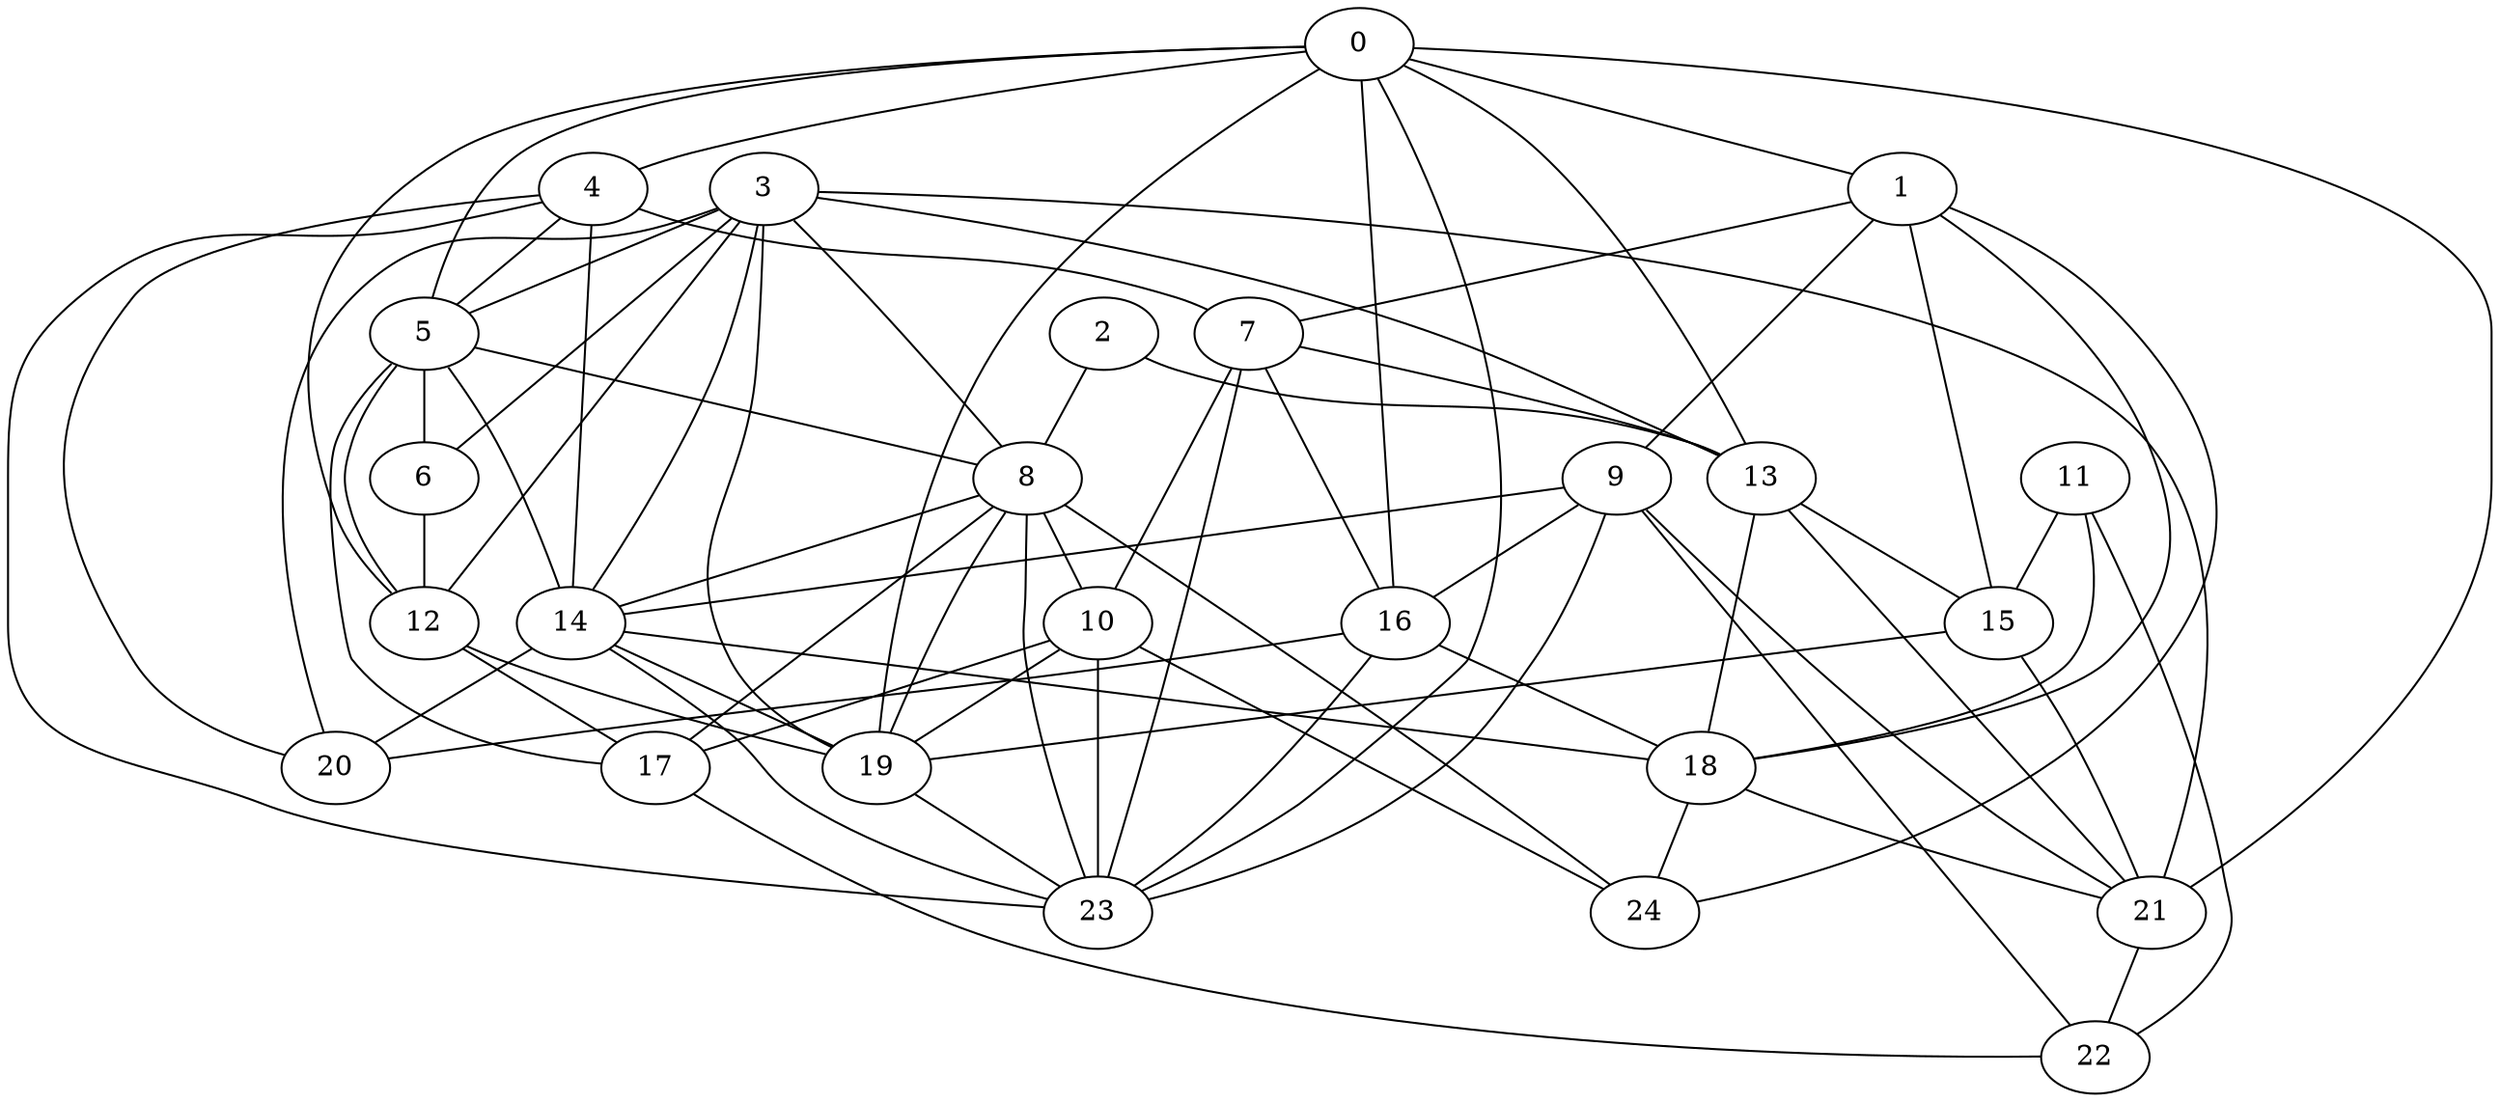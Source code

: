strict graph "gnp_random_graph(25,0.25)" {
0;
1;
2;
3;
4;
5;
6;
7;
8;
9;
10;
11;
12;
13;
14;
15;
16;
17;
18;
19;
20;
21;
22;
23;
24;
0 -- 1  [is_available=True, prob="1.0"];
0 -- 4  [is_available=True, prob="0.574548152532"];
0 -- 5  [is_available=True, prob="0.280493831769"];
0 -- 12  [is_available=True, prob="0.445490189754"];
0 -- 13  [is_available=True, prob="0.0323380552207"];
0 -- 16  [is_available=True, prob="0.0320468382684"];
0 -- 19  [is_available=True, prob="0.59798782375"];
0 -- 21  [is_available=True, prob="0.322738483914"];
0 -- 23  [is_available=True, prob="0.295015596048"];
1 -- 7  [is_available=True, prob="0.78277490448"];
1 -- 9  [is_available=True, prob="1.0"];
1 -- 15  [is_available=True, prob="1.0"];
1 -- 18  [is_available=True, prob="0.183951359317"];
1 -- 24  [is_available=True, prob="1.0"];
2 -- 8  [is_available=True, prob="0.291609296325"];
2 -- 13  [is_available=True, prob="0.841210311341"];
3 -- 5  [is_available=True, prob="0.691702196395"];
3 -- 6  [is_available=True, prob="0.0434208822407"];
3 -- 8  [is_available=True, prob="0.898857265943"];
3 -- 12  [is_available=True, prob="0.391930657577"];
3 -- 13  [is_available=True, prob="0.610386276382"];
3 -- 14  [is_available=True, prob="0.623758702246"];
3 -- 19  [is_available=True, prob="0.121567717851"];
3 -- 20  [is_available=True, prob="0.313924369299"];
3 -- 21  [is_available=True, prob="0.136770205239"];
4 -- 5  [is_available=True, prob="1.0"];
4 -- 7  [is_available=True, prob="0.717689971114"];
4 -- 14  [is_available=True, prob="1.0"];
4 -- 20  [is_available=True, prob="0.446439924569"];
4 -- 23  [is_available=True, prob="0.232635676274"];
5 -- 6  [is_available=True, prob="0.758026302944"];
5 -- 8  [is_available=True, prob="1.0"];
5 -- 12  [is_available=True, prob="0.891313437273"];
5 -- 14  [is_available=True, prob="0.168887925198"];
5 -- 17  [is_available=True, prob="0.826994828413"];
6 -- 12  [is_available=True, prob="0.881695172671"];
7 -- 10  [is_available=True, prob="0.29180208478"];
7 -- 13  [is_available=True, prob="0.806900087717"];
7 -- 16  [is_available=True, prob="0.371276916544"];
7 -- 23  [is_available=True, prob="1.0"];
8 -- 10  [is_available=True, prob="1.0"];
8 -- 14  [is_available=True, prob="0.848520045284"];
8 -- 17  [is_available=True, prob="0.679250593888"];
8 -- 19  [is_available=True, prob="0.108890555142"];
8 -- 23  [is_available=True, prob="1.0"];
8 -- 24  [is_available=True, prob="0.797843920625"];
9 -- 14  [is_available=True, prob="0.38091479292"];
9 -- 16  [is_available=True, prob="0.111623520547"];
9 -- 21  [is_available=True, prob="0.855569089917"];
9 -- 22  [is_available=True, prob="0.0943090592138"];
9 -- 23  [is_available=True, prob="1.0"];
10 -- 17  [is_available=True, prob="0.0294696448321"];
10 -- 19  [is_available=True, prob="0.91950956775"];
10 -- 23  [is_available=True, prob="0.341170202413"];
10 -- 24  [is_available=True, prob="0.861107475254"];
11 -- 18  [is_available=True, prob="0.367392505077"];
11 -- 22  [is_available=True, prob="0.80420485232"];
11 -- 15  [is_available=True, prob="1.0"];
12 -- 17  [is_available=True, prob="0.020287740318"];
12 -- 19  [is_available=True, prob="0.890691203223"];
13 -- 15  [is_available=True, prob="0.599308783143"];
13 -- 18  [is_available=True, prob="0.0302009361004"];
13 -- 21  [is_available=True, prob="0.394825326175"];
14 -- 18  [is_available=True, prob="0.592449018283"];
14 -- 19  [is_available=True, prob="1.0"];
14 -- 20  [is_available=True, prob="0.456451838612"];
14 -- 23  [is_available=True, prob="0.194505348463"];
15 -- 19  [is_available=True, prob="1.0"];
15 -- 21  [is_available=True, prob="0.558340028998"];
16 -- 18  [is_available=True, prob="1.0"];
16 -- 20  [is_available=True, prob="0.667076708982"];
16 -- 23  [is_available=True, prob="0.339567544196"];
17 -- 22  [is_available=True, prob="0.634223731308"];
18 -- 21  [is_available=True, prob="1.0"];
18 -- 24  [is_available=True, prob="1.0"];
19 -- 23  [is_available=True, prob="1.0"];
21 -- 22  [is_available=True, prob="0.645483568278"];
}
